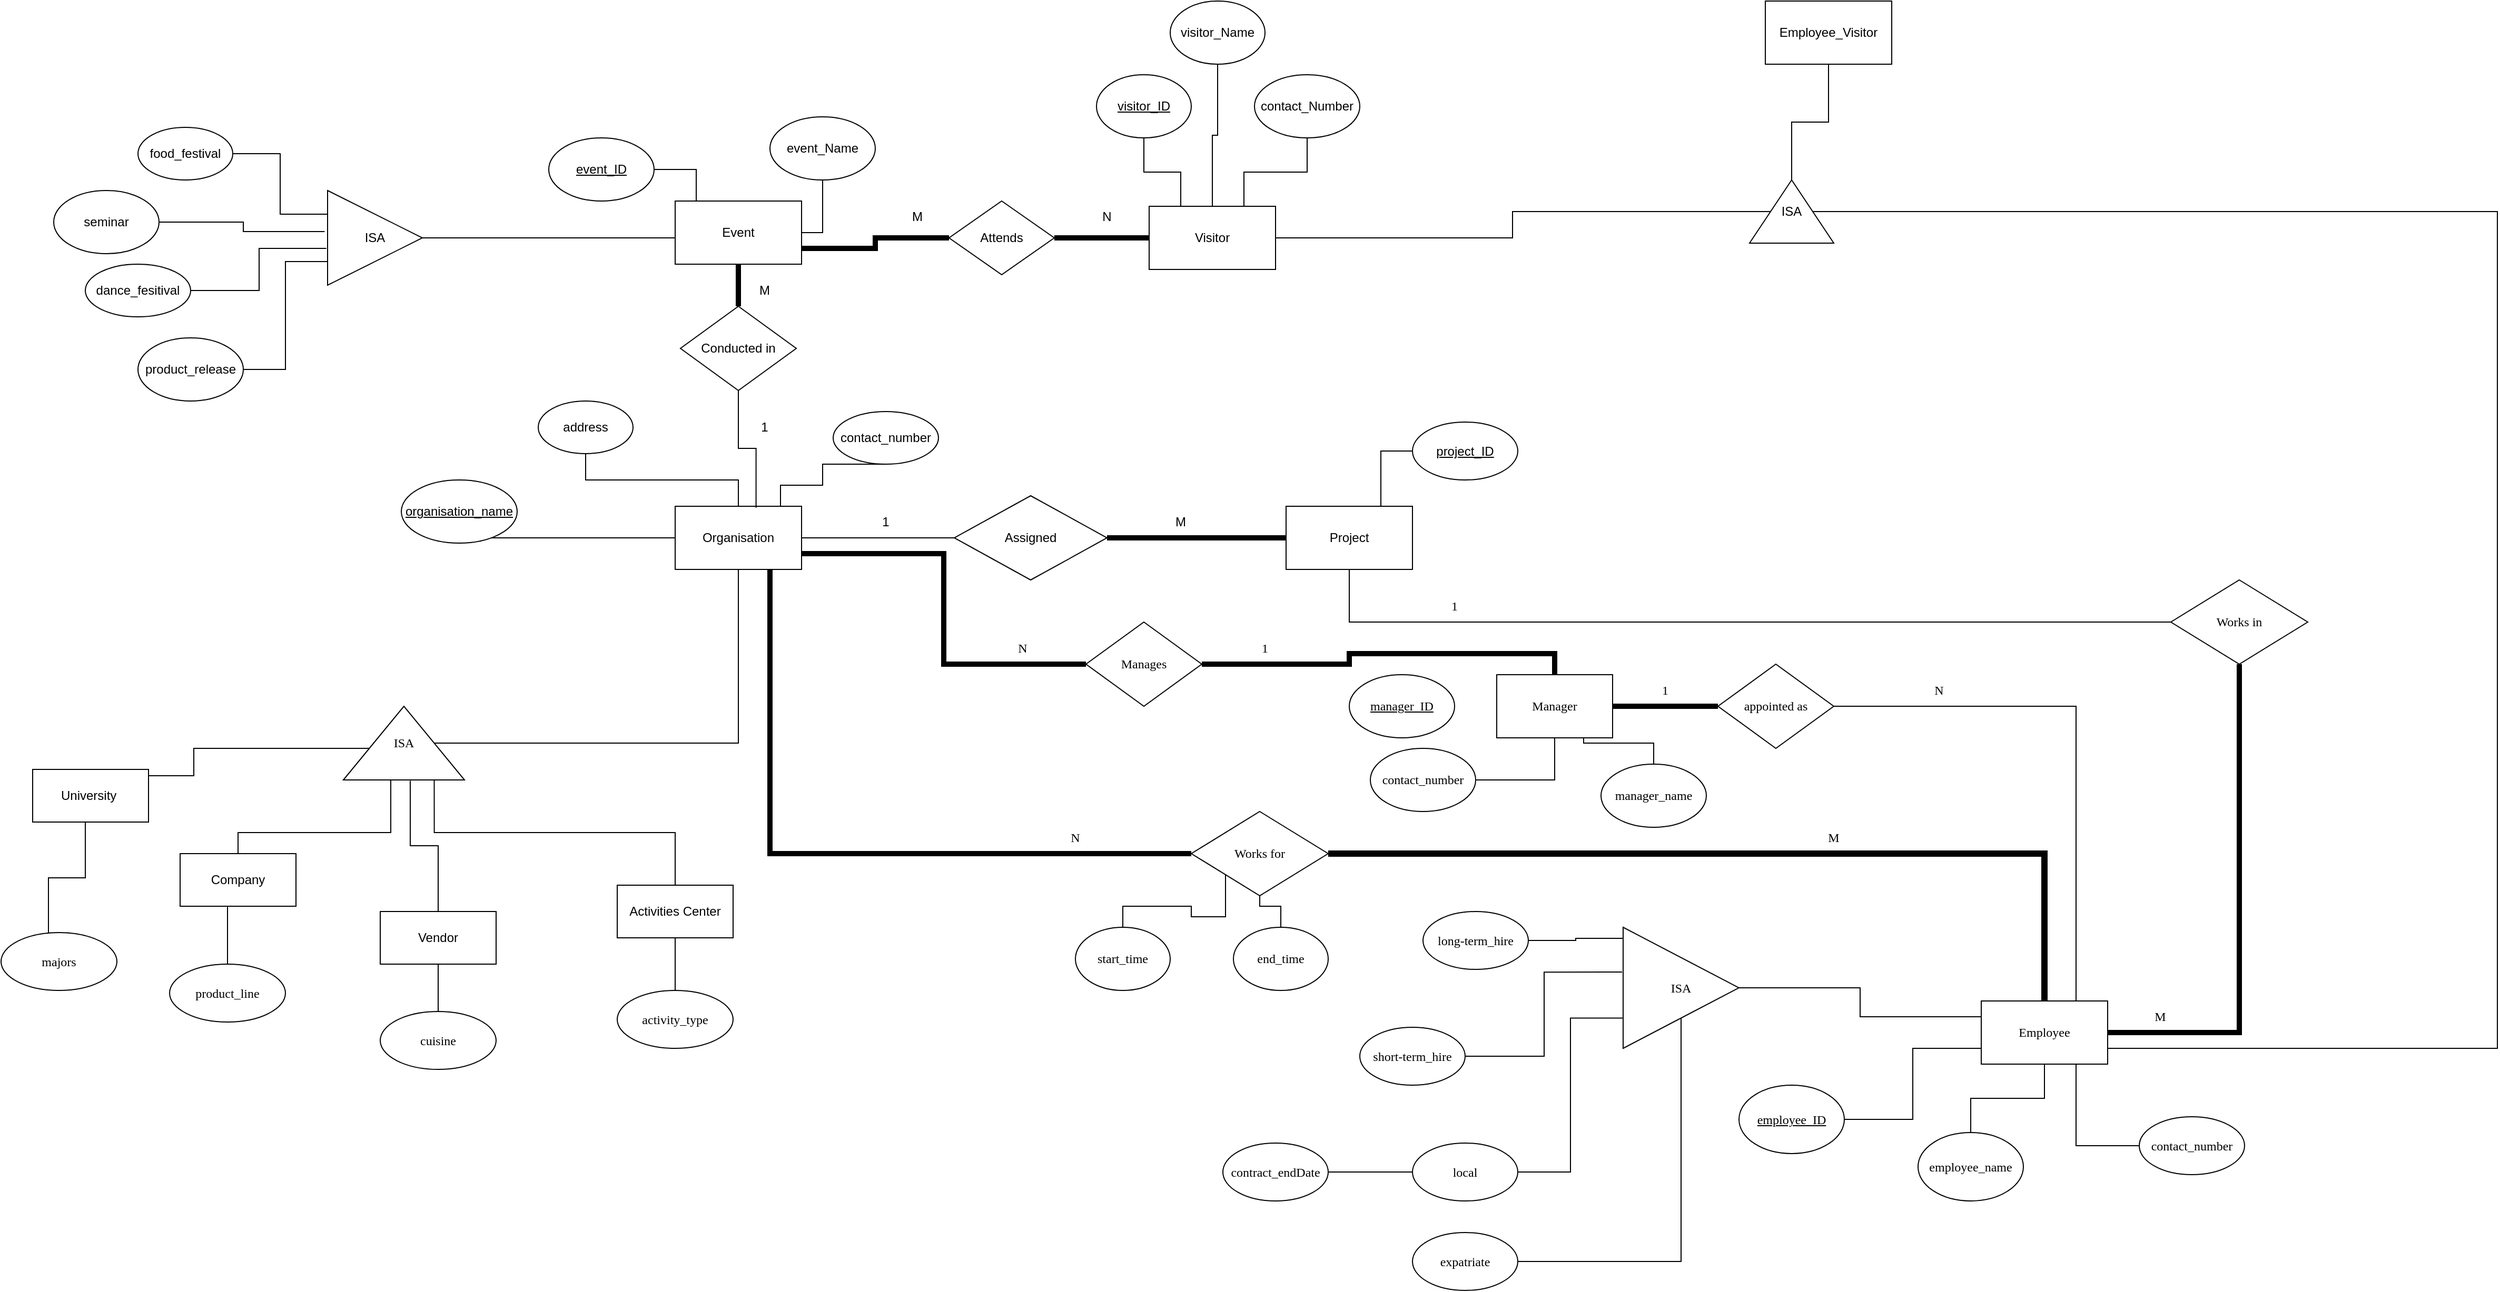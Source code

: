 <mxfile version="16.4.7" type="google"><diagram id="R2lEEEUBdFMjLlhIrx00" name="Page-1"><mxGraphModel dx="2580" dy="2012" grid="1" gridSize="10" guides="1" tooltips="1" connect="1" arrows="1" fold="1" page="1" pageScale="1" pageWidth="850" pageHeight="1100" math="0" shadow="0" extFonts="Permanent Marker^https://fonts.googleapis.com/css?family=Permanent+Marker"><root><mxCell id="0"/><mxCell id="1" parent="0"/><mxCell id="V0RITPGtC7y-TdAAOYGB-7" style="edgeStyle=orthogonalEdgeStyle;rounded=0;orthogonalLoop=1;jettySize=auto;html=1;exitX=0;exitY=0.5;exitDx=0;exitDy=0;endArrow=none;endFill=0;" parent="1" source="V0RITPGtC7y-TdAAOYGB-1" edge="1"><mxGeometry relative="1" as="geometry"><mxPoint x="-70" y="230" as="targetPoint"/></mxGeometry></mxCell><mxCell id="V0RITPGtC7y-TdAAOYGB-8" style="edgeStyle=orthogonalEdgeStyle;rounded=0;orthogonalLoop=1;jettySize=auto;html=1;exitX=0.5;exitY=0;exitDx=0;exitDy=0;entryX=0.5;entryY=1;entryDx=0;entryDy=0;endArrow=none;endFill=0;" parent="1" source="V0RITPGtC7y-TdAAOYGB-1" target="V0RITPGtC7y-TdAAOYGB-4" edge="1"><mxGeometry relative="1" as="geometry"/></mxCell><mxCell id="V0RITPGtC7y-TdAAOYGB-10" style="edgeStyle=orthogonalEdgeStyle;rounded=0;orthogonalLoop=1;jettySize=auto;html=1;exitX=1;exitY=0.5;exitDx=0;exitDy=0;entryX=0;entryY=0.5;entryDx=0;entryDy=0;endArrow=none;endFill=0;" parent="1" source="V0RITPGtC7y-TdAAOYGB-1" target="V0RITPGtC7y-TdAAOYGB-2" edge="1"><mxGeometry relative="1" as="geometry"/></mxCell><mxCell id="V0RITPGtC7y-TdAAOYGB-11" style="edgeStyle=orthogonalEdgeStyle;rounded=0;orthogonalLoop=1;jettySize=auto;html=1;exitX=1;exitY=0;exitDx=0;exitDy=0;entryX=0.5;entryY=1;entryDx=0;entryDy=0;endArrow=none;endFill=0;" parent="1" source="V0RITPGtC7y-TdAAOYGB-1" target="V0RITPGtC7y-TdAAOYGB-6" edge="1"><mxGeometry relative="1" as="geometry"><Array as="points"><mxPoint x="220" y="200"/><mxPoint x="220" y="180"/><mxPoint x="260" y="180"/></Array></mxGeometry></mxCell><mxCell id="V0RITPGtC7y-TdAAOYGB-1" value="Organisation" style="rounded=0;whiteSpace=wrap;html=1;" parent="1" vertex="1"><mxGeometry x="120" y="200" width="120" height="60" as="geometry"/></mxCell><mxCell id="V0RITPGtC7y-TdAAOYGB-2" value="Assigned" style="rhombus;whiteSpace=wrap;html=1;" parent="1" vertex="1"><mxGeometry x="385" y="190" width="145" height="80" as="geometry"/></mxCell><mxCell id="V0RITPGtC7y-TdAAOYGB-12" style="edgeStyle=orthogonalEdgeStyle;rounded=0;orthogonalLoop=1;jettySize=auto;html=1;exitX=0;exitY=0.5;exitDx=0;exitDy=0;endArrow=none;endFill=0;strokeWidth=5;" parent="1" source="V0RITPGtC7y-TdAAOYGB-3" target="V0RITPGtC7y-TdAAOYGB-2" edge="1"><mxGeometry relative="1" as="geometry"/></mxCell><mxCell id="I9btyvsYyyVQvxy1gTkK-2" style="edgeStyle=orthogonalEdgeStyle;rounded=0;orthogonalLoop=1;jettySize=auto;html=1;exitX=0.75;exitY=0;exitDx=0;exitDy=0;entryX=0;entryY=0.5;entryDx=0;entryDy=0;endArrow=none;endFill=0;" parent="1" source="V0RITPGtC7y-TdAAOYGB-3" target="I9btyvsYyyVQvxy1gTkK-1" edge="1"><mxGeometry relative="1" as="geometry"/></mxCell><mxCell id="V0RITPGtC7y-TdAAOYGB-3" value="Project" style="rounded=0;whiteSpace=wrap;html=1;" parent="1" vertex="1"><mxGeometry x="700" y="200" width="120" height="60" as="geometry"/></mxCell><mxCell id="V0RITPGtC7y-TdAAOYGB-4" value="address" style="ellipse;whiteSpace=wrap;html=1;" parent="1" vertex="1"><mxGeometry x="-10" y="100" width="90" height="50" as="geometry"/></mxCell><mxCell id="V0RITPGtC7y-TdAAOYGB-5" value="&lt;u&gt;organisation_name&lt;/u&gt;" style="ellipse;whiteSpace=wrap;html=1;" parent="1" vertex="1"><mxGeometry x="-140" y="175" width="110" height="60" as="geometry"/></mxCell><mxCell id="V0RITPGtC7y-TdAAOYGB-6" value="contact_number" style="ellipse;whiteSpace=wrap;html=1;" parent="1" vertex="1"><mxGeometry x="270" y="110" width="100" height="50" as="geometry"/></mxCell><mxCell id="V0RITPGtC7y-TdAAOYGB-13" value="1" style="text;html=1;strokeColor=none;fillColor=none;align=center;verticalAlign=middle;whiteSpace=wrap;rounded=0;" parent="1" vertex="1"><mxGeometry x="290" y="200" width="60" height="30" as="geometry"/></mxCell><mxCell id="V0RITPGtC7y-TdAAOYGB-14" value="M" style="text;html=1;strokeColor=none;fillColor=none;align=center;verticalAlign=middle;whiteSpace=wrap;rounded=0;" parent="1" vertex="1"><mxGeometry x="570" y="200" width="60" height="30" as="geometry"/></mxCell><mxCell id="V0RITPGtC7y-TdAAOYGB-21" style="edgeStyle=orthogonalEdgeStyle;rounded=0;orthogonalLoop=1;jettySize=auto;html=1;exitX=1;exitY=0;exitDx=0;exitDy=0;entryX=0.06;entryY=0.026;entryDx=0;entryDy=0;entryPerimeter=0;fontFamily=Times New Roman;endArrow=none;endFill=0;strokeWidth=1;" parent="1" source="V0RITPGtC7y-TdAAOYGB-15" target="V0RITPGtC7y-TdAAOYGB-19" edge="1"><mxGeometry relative="1" as="geometry"><Array as="points"><mxPoint x="-380" y="456"/><mxPoint x="-337" y="456"/><mxPoint x="-337" y="430"/><mxPoint x="-150" y="430"/><mxPoint x="-150" y="456"/></Array></mxGeometry></mxCell><mxCell id="V0RITPGtC7y-TdAAOYGB-15" value="University&amp;nbsp;" style="rounded=0;whiteSpace=wrap;html=1;" parent="1" vertex="1"><mxGeometry x="-490" y="450" width="110" height="50" as="geometry"/></mxCell><mxCell id="V0RITPGtC7y-TdAAOYGB-22" style="edgeStyle=orthogonalEdgeStyle;rounded=0;orthogonalLoop=1;jettySize=auto;html=1;exitX=0.5;exitY=0;exitDx=0;exitDy=0;entryX=0;entryY=0.5;entryDx=0;entryDy=0;fontFamily=Times New Roman;endArrow=none;endFill=0;strokeWidth=1;" parent="1" source="V0RITPGtC7y-TdAAOYGB-16" target="V0RITPGtC7y-TdAAOYGB-19" edge="1"><mxGeometry relative="1" as="geometry"><Array as="points"><mxPoint x="-295" y="510"/><mxPoint x="-150" y="510"/><mxPoint x="-150" y="460"/></Array></mxGeometry></mxCell><mxCell id="V0RITPGtC7y-TdAAOYGB-16" value="Company" style="rounded=0;whiteSpace=wrap;html=1;" parent="1" vertex="1"><mxGeometry x="-350" y="530" width="110" height="50" as="geometry"/></mxCell><mxCell id="V0RITPGtC7y-TdAAOYGB-29" style="edgeStyle=orthogonalEdgeStyle;rounded=0;orthogonalLoop=1;jettySize=auto;html=1;exitX=0.5;exitY=0;exitDx=0;exitDy=0;fontFamily=Times New Roman;endArrow=none;endFill=0;strokeWidth=1;entryX=-0.011;entryY=0.552;entryDx=0;entryDy=0;entryPerimeter=0;" parent="1" source="V0RITPGtC7y-TdAAOYGB-17" target="V0RITPGtC7y-TdAAOYGB-19" edge="1"><mxGeometry relative="1" as="geometry"><mxPoint x="-130" y="500" as="targetPoint"/></mxGeometry></mxCell><mxCell id="V0RITPGtC7y-TdAAOYGB-17" value="Vendor" style="rounded=0;whiteSpace=wrap;html=1;" parent="1" vertex="1"><mxGeometry x="-160" y="585" width="110" height="50" as="geometry"/></mxCell><mxCell id="V0RITPGtC7y-TdAAOYGB-24" style="edgeStyle=orthogonalEdgeStyle;rounded=0;orthogonalLoop=1;jettySize=auto;html=1;exitX=0.5;exitY=0;exitDx=0;exitDy=0;fontFamily=Times New Roman;endArrow=none;endFill=0;strokeWidth=1;entryX=0;entryY=0.75;entryDx=0;entryDy=0;" parent="1" source="V0RITPGtC7y-TdAAOYGB-18" target="V0RITPGtC7y-TdAAOYGB-19" edge="1"><mxGeometry relative="1" as="geometry"><mxPoint x="-80" y="490" as="targetPoint"/></mxGeometry></mxCell><mxCell id="V0RITPGtC7y-TdAAOYGB-18" value="Activities Center" style="rounded=0;whiteSpace=wrap;html=1;" parent="1" vertex="1"><mxGeometry x="65" y="560" width="110" height="50" as="geometry"/></mxCell><mxCell id="V0RITPGtC7y-TdAAOYGB-40" style="edgeStyle=orthogonalEdgeStyle;rounded=0;orthogonalLoop=1;jettySize=auto;html=1;entryX=0.5;entryY=1;entryDx=0;entryDy=0;fontFamily=Times New Roman;endArrow=none;endFill=0;strokeWidth=1;" parent="1" source="V0RITPGtC7y-TdAAOYGB-19" target="V0RITPGtC7y-TdAAOYGB-1" edge="1"><mxGeometry relative="1" as="geometry"/></mxCell><mxCell id="V0RITPGtC7y-TdAAOYGB-19" value="ISA" style="triangle;whiteSpace=wrap;html=1;fontFamily=Times New Roman;direction=north;" parent="1" vertex="1"><mxGeometry x="-195" y="390" width="115" height="70" as="geometry"/></mxCell><mxCell id="V0RITPGtC7y-TdAAOYGB-27" style="edgeStyle=orthogonalEdgeStyle;rounded=0;orthogonalLoop=1;jettySize=auto;html=1;exitX=0.5;exitY=1;exitDx=0;exitDy=0;fontFamily=Times New Roman;endArrow=none;endFill=0;strokeWidth=1;" parent="1" source="V0RITPGtC7y-TdAAOYGB-15" target="V0RITPGtC7y-TdAAOYGB-15" edge="1"><mxGeometry relative="1" as="geometry"/></mxCell><mxCell id="V0RITPGtC7y-TdAAOYGB-31" style="edgeStyle=orthogonalEdgeStyle;rounded=0;orthogonalLoop=1;jettySize=auto;html=1;fontFamily=Times New Roman;endArrow=none;endFill=0;strokeWidth=1;" parent="1" source="V0RITPGtC7y-TdAAOYGB-30" edge="1"><mxGeometry relative="1" as="geometry"><mxPoint x="-474" y="500" as="targetPoint"/><Array as="points"><mxPoint x="-475" y="553"/><mxPoint x="-440" y="553"/><mxPoint x="-440" y="500"/></Array></mxGeometry></mxCell><mxCell id="V0RITPGtC7y-TdAAOYGB-30" value="majors" style="ellipse;whiteSpace=wrap;html=1;fontFamily=Times New Roman;" parent="1" vertex="1"><mxGeometry x="-520" y="605" width="110" height="55" as="geometry"/></mxCell><mxCell id="V0RITPGtC7y-TdAAOYGB-39" style="edgeStyle=orthogonalEdgeStyle;rounded=0;orthogonalLoop=1;jettySize=auto;html=1;entryX=0.5;entryY=1;entryDx=0;entryDy=0;fontFamily=Times New Roman;endArrow=none;endFill=0;strokeWidth=1;" parent="1" source="V0RITPGtC7y-TdAAOYGB-32" target="V0RITPGtC7y-TdAAOYGB-17" edge="1"><mxGeometry relative="1" as="geometry"/></mxCell><mxCell id="V0RITPGtC7y-TdAAOYGB-32" value="cuisine" style="ellipse;whiteSpace=wrap;html=1;fontFamily=Times New Roman;" parent="1" vertex="1"><mxGeometry x="-160" y="680" width="110" height="55" as="geometry"/></mxCell><mxCell id="V0RITPGtC7y-TdAAOYGB-38" style="edgeStyle=orthogonalEdgeStyle;rounded=0;orthogonalLoop=1;jettySize=auto;html=1;fontFamily=Times New Roman;endArrow=none;endFill=0;strokeWidth=1;" parent="1" source="V0RITPGtC7y-TdAAOYGB-33" edge="1"><mxGeometry relative="1" as="geometry"><mxPoint x="-305" y="580" as="targetPoint"/></mxGeometry></mxCell><mxCell id="V0RITPGtC7y-TdAAOYGB-33" value="product_line" style="ellipse;whiteSpace=wrap;html=1;fontFamily=Times New Roman;" parent="1" vertex="1"><mxGeometry x="-360" y="635" width="110" height="55" as="geometry"/></mxCell><mxCell id="V0RITPGtC7y-TdAAOYGB-35" style="edgeStyle=orthogonalEdgeStyle;rounded=0;orthogonalLoop=1;jettySize=auto;html=1;entryX=0.5;entryY=1;entryDx=0;entryDy=0;fontFamily=Times New Roman;endArrow=none;endFill=0;strokeWidth=1;" parent="1" source="V0RITPGtC7y-TdAAOYGB-34" target="V0RITPGtC7y-TdAAOYGB-18" edge="1"><mxGeometry relative="1" as="geometry"/></mxCell><mxCell id="V0RITPGtC7y-TdAAOYGB-34" value="activity_type" style="ellipse;whiteSpace=wrap;html=1;fontFamily=Times New Roman;" parent="1" vertex="1"><mxGeometry x="65" y="660" width="110" height="55" as="geometry"/></mxCell><mxCell id="V0RITPGtC7y-TdAAOYGB-43" style="edgeStyle=orthogonalEdgeStyle;rounded=0;orthogonalLoop=1;jettySize=auto;html=1;exitX=0.5;exitY=0;exitDx=0;exitDy=0;entryX=1;entryY=0.5;entryDx=0;entryDy=0;fontFamily=Times New Roman;endArrow=none;endFill=0;strokeWidth=6;" parent="1" source="V0RITPGtC7y-TdAAOYGB-41" target="V0RITPGtC7y-TdAAOYGB-42" edge="1"><mxGeometry relative="1" as="geometry"/></mxCell><mxCell id="V0RITPGtC7y-TdAAOYGB-47" style="edgeStyle=orthogonalEdgeStyle;rounded=0;orthogonalLoop=1;jettySize=auto;html=1;exitX=1;exitY=0.5;exitDx=0;exitDy=0;fontFamily=Times New Roman;endArrow=none;endFill=0;strokeWidth=5;" parent="1" source="V0RITPGtC7y-TdAAOYGB-41" target="V0RITPGtC7y-TdAAOYGB-46" edge="1"><mxGeometry relative="1" as="geometry"/></mxCell><mxCell id="V0RITPGtC7y-TdAAOYGB-84" style="edgeStyle=orthogonalEdgeStyle;rounded=0;orthogonalLoop=1;jettySize=auto;html=1;exitX=0.75;exitY=0;exitDx=0;exitDy=0;entryX=1;entryY=0.5;entryDx=0;entryDy=0;fontFamily=Times New Roman;endArrow=none;endFill=0;strokeWidth=1;" parent="1" source="V0RITPGtC7y-TdAAOYGB-41" target="V0RITPGtC7y-TdAAOYGB-83" edge="1"><mxGeometry relative="1" as="geometry"/></mxCell><mxCell id="5ExVPBps1JhKYEYKqsiP-30" style="edgeStyle=orthogonalEdgeStyle;rounded=0;orthogonalLoop=1;jettySize=auto;html=1;exitX=1;exitY=0.75;exitDx=0;exitDy=0;endArrow=none;endFill=0;strokeWidth=1;" edge="1" parent="1" source="V0RITPGtC7y-TdAAOYGB-41" target="5ExVPBps1JhKYEYKqsiP-31"><mxGeometry relative="1" as="geometry"><mxPoint x="1730" y="-60" as="targetPoint"/><Array as="points"><mxPoint x="1850" y="715"/><mxPoint x="1850" y="-80"/></Array></mxGeometry></mxCell><mxCell id="V0RITPGtC7y-TdAAOYGB-41" value="Employee" style="rounded=0;whiteSpace=wrap;html=1;fontFamily=Times New Roman;" parent="1" vertex="1"><mxGeometry x="1360" y="670" width="120" height="60" as="geometry"/></mxCell><mxCell id="V0RITPGtC7y-TdAAOYGB-44" style="edgeStyle=orthogonalEdgeStyle;rounded=0;orthogonalLoop=1;jettySize=auto;html=1;exitX=0;exitY=0.5;exitDx=0;exitDy=0;entryX=0.75;entryY=1;entryDx=0;entryDy=0;fontFamily=Times New Roman;endArrow=none;endFill=0;strokeWidth=5;" parent="1" source="V0RITPGtC7y-TdAAOYGB-42" target="V0RITPGtC7y-TdAAOYGB-1" edge="1"><mxGeometry relative="1" as="geometry"/></mxCell><mxCell id="V0RITPGtC7y-TdAAOYGB-42" value="Works for" style="rhombus;whiteSpace=wrap;html=1;fontFamily=Times New Roman;" parent="1" vertex="1"><mxGeometry x="610" y="490" width="130" height="80" as="geometry"/></mxCell><mxCell id="V0RITPGtC7y-TdAAOYGB-48" style="edgeStyle=orthogonalEdgeStyle;rounded=0;orthogonalLoop=1;jettySize=auto;html=1;entryX=0.75;entryY=1;entryDx=0;entryDy=0;fontFamily=Times New Roman;endArrow=none;endFill=0;strokeWidth=1;" parent="1" source="V0RITPGtC7y-TdAAOYGB-46" target="V0RITPGtC7y-TdAAOYGB-3" edge="1"><mxGeometry relative="1" as="geometry"><Array as="points"><mxPoint x="760" y="310"/><mxPoint x="760" y="260"/></Array></mxGeometry></mxCell><mxCell id="V0RITPGtC7y-TdAAOYGB-46" value="Works in" style="rhombus;whiteSpace=wrap;html=1;fontFamily=Times New Roman;" parent="1" vertex="1"><mxGeometry x="1540" y="270" width="130" height="80" as="geometry"/></mxCell><mxCell id="V0RITPGtC7y-TdAAOYGB-49" value="M" style="text;html=1;strokeColor=none;fillColor=none;align=center;verticalAlign=middle;whiteSpace=wrap;rounded=0;fontFamily=Times New Roman;" parent="1" vertex="1"><mxGeometry x="1190" y="500" width="60" height="30" as="geometry"/></mxCell><mxCell id="V0RITPGtC7y-TdAAOYGB-51" value="N" style="text;html=1;strokeColor=none;fillColor=none;align=center;verticalAlign=middle;whiteSpace=wrap;rounded=0;fontFamily=Times New Roman;" parent="1" vertex="1"><mxGeometry x="470" y="500" width="60" height="30" as="geometry"/></mxCell><mxCell id="V0RITPGtC7y-TdAAOYGB-53" value="M" style="text;html=1;strokeColor=none;fillColor=none;align=center;verticalAlign=middle;whiteSpace=wrap;rounded=0;fontFamily=Times New Roman;" parent="1" vertex="1"><mxGeometry x="1500" y="670" width="60" height="30" as="geometry"/></mxCell><mxCell id="V0RITPGtC7y-TdAAOYGB-54" value="1" style="text;html=1;strokeColor=none;fillColor=none;align=center;verticalAlign=middle;whiteSpace=wrap;rounded=0;fontFamily=Times New Roman;" parent="1" vertex="1"><mxGeometry x="830" y="280" width="60" height="30" as="geometry"/></mxCell><mxCell id="V0RITPGtC7y-TdAAOYGB-62" style="edgeStyle=orthogonalEdgeStyle;rounded=0;orthogonalLoop=1;jettySize=auto;html=1;entryX=0.75;entryY=1;entryDx=0;entryDy=0;fontFamily=Times New Roman;endArrow=none;endFill=0;strokeWidth=1;" parent="1" source="V0RITPGtC7y-TdAAOYGB-55" target="V0RITPGtC7y-TdAAOYGB-41" edge="1"><mxGeometry relative="1" as="geometry"/></mxCell><mxCell id="V0RITPGtC7y-TdAAOYGB-55" value="contact_number" style="ellipse;whiteSpace=wrap;html=1;fontFamily=Times New Roman;" parent="1" vertex="1"><mxGeometry x="1510" y="780" width="100" height="55" as="geometry"/></mxCell><mxCell id="V0RITPGtC7y-TdAAOYGB-59" style="edgeStyle=orthogonalEdgeStyle;rounded=0;orthogonalLoop=1;jettySize=auto;html=1;entryX=0.5;entryY=1;entryDx=0;entryDy=0;fontFamily=Times New Roman;endArrow=none;endFill=0;strokeWidth=1;" parent="1" source="V0RITPGtC7y-TdAAOYGB-56" target="V0RITPGtC7y-TdAAOYGB-41" edge="1"><mxGeometry relative="1" as="geometry"/></mxCell><mxCell id="V0RITPGtC7y-TdAAOYGB-56" value="employee_name" style="ellipse;whiteSpace=wrap;html=1;fontFamily=Times New Roman;" parent="1" vertex="1"><mxGeometry x="1300" y="795" width="100" height="65" as="geometry"/></mxCell><mxCell id="V0RITPGtC7y-TdAAOYGB-58" style="edgeStyle=orthogonalEdgeStyle;rounded=0;orthogonalLoop=1;jettySize=auto;html=1;fontFamily=Times New Roman;endArrow=none;endFill=0;strokeWidth=1;entryX=0;entryY=0.75;entryDx=0;entryDy=0;" parent="1" source="V0RITPGtC7y-TdAAOYGB-57" target="V0RITPGtC7y-TdAAOYGB-41" edge="1"><mxGeometry relative="1" as="geometry"><mxPoint x="1340" y="710" as="targetPoint"/></mxGeometry></mxCell><mxCell id="V0RITPGtC7y-TdAAOYGB-57" value="&lt;u&gt;employee_ID&lt;/u&gt;" style="ellipse;whiteSpace=wrap;html=1;fontFamily=Times New Roman;" parent="1" vertex="1"><mxGeometry x="1130" y="750" width="100" height="65" as="geometry"/></mxCell><mxCell id="V0RITPGtC7y-TdAAOYGB-67" style="edgeStyle=orthogonalEdgeStyle;rounded=0;orthogonalLoop=1;jettySize=auto;html=1;entryX=0.5;entryY=1;entryDx=0;entryDy=0;fontFamily=Times New Roman;endArrow=none;endFill=0;strokeWidth=1;" parent="1" source="V0RITPGtC7y-TdAAOYGB-63" target="V0RITPGtC7y-TdAAOYGB-42" edge="1"><mxGeometry relative="1" as="geometry"/></mxCell><mxCell id="V0RITPGtC7y-TdAAOYGB-63" value="end_time" style="ellipse;whiteSpace=wrap;html=1;fontFamily=Times New Roman;" parent="1" vertex="1"><mxGeometry x="650" y="600" width="90" height="60" as="geometry"/></mxCell><mxCell id="V0RITPGtC7y-TdAAOYGB-66" style="edgeStyle=orthogonalEdgeStyle;rounded=0;orthogonalLoop=1;jettySize=auto;html=1;exitX=0.5;exitY=0;exitDx=0;exitDy=0;entryX=0;entryY=1;entryDx=0;entryDy=0;fontFamily=Times New Roman;endArrow=none;endFill=0;strokeWidth=1;" parent="1" source="V0RITPGtC7y-TdAAOYGB-64" target="V0RITPGtC7y-TdAAOYGB-42" edge="1"><mxGeometry relative="1" as="geometry"/></mxCell><mxCell id="V0RITPGtC7y-TdAAOYGB-64" value="start_time" style="ellipse;whiteSpace=wrap;html=1;fontFamily=Times New Roman;" parent="1" vertex="1"><mxGeometry x="500" y="600" width="90" height="60" as="geometry"/></mxCell><mxCell id="V0RITPGtC7y-TdAAOYGB-72" style="edgeStyle=orthogonalEdgeStyle;rounded=0;orthogonalLoop=1;jettySize=auto;html=1;entryX=0;entryY=0.25;entryDx=0;entryDy=0;fontFamily=Times New Roman;endArrow=none;endFill=0;strokeWidth=1;" parent="1" source="V0RITPGtC7y-TdAAOYGB-71" target="V0RITPGtC7y-TdAAOYGB-41" edge="1"><mxGeometry relative="1" as="geometry"/></mxCell><mxCell id="V0RITPGtC7y-TdAAOYGB-71" value="ISA" style="triangle;whiteSpace=wrap;html=1;fontFamily=Times New Roman;" parent="1" vertex="1"><mxGeometry x="1020" y="600" width="110" height="115" as="geometry"/></mxCell><mxCell id="V0RITPGtC7y-TdAAOYGB-78" style="edgeStyle=orthogonalEdgeStyle;rounded=0;orthogonalLoop=1;jettySize=auto;html=1;exitX=1;exitY=0.5;exitDx=0;exitDy=0;fontFamily=Times New Roman;endArrow=none;endFill=0;strokeWidth=1;entryX=-0.009;entryY=0.37;entryDx=0;entryDy=0;entryPerimeter=0;" parent="1" source="V0RITPGtC7y-TdAAOYGB-73" target="V0RITPGtC7y-TdAAOYGB-71" edge="1"><mxGeometry relative="1" as="geometry"><mxPoint x="1010" y="639" as="targetPoint"/></mxGeometry></mxCell><mxCell id="V0RITPGtC7y-TdAAOYGB-73" value="short-term_hire" style="ellipse;whiteSpace=wrap;html=1;fontFamily=Times New Roman;" parent="1" vertex="1"><mxGeometry x="770" y="695" width="100" height="55" as="geometry"/></mxCell><mxCell id="V0RITPGtC7y-TdAAOYGB-77" style="edgeStyle=orthogonalEdgeStyle;rounded=0;orthogonalLoop=1;jettySize=auto;html=1;exitX=1;exitY=0.5;exitDx=0;exitDy=0;fontFamily=Times New Roman;endArrow=none;endFill=0;strokeWidth=1;entryX=0;entryY=0.091;entryDx=0;entryDy=0;entryPerimeter=0;" parent="1" source="V0RITPGtC7y-TdAAOYGB-74" target="V0RITPGtC7y-TdAAOYGB-71" edge="1"><mxGeometry relative="1" as="geometry"><mxPoint x="1010" y="640" as="targetPoint"/></mxGeometry></mxCell><mxCell id="V0RITPGtC7y-TdAAOYGB-74" value="long-term_hire" style="ellipse;whiteSpace=wrap;html=1;fontFamily=Times New Roman;" parent="1" vertex="1"><mxGeometry x="830" y="585" width="100" height="55" as="geometry"/></mxCell><mxCell id="V0RITPGtC7y-TdAAOYGB-80" style="edgeStyle=orthogonalEdgeStyle;rounded=0;orthogonalLoop=1;jettySize=auto;html=1;fontFamily=Times New Roman;endArrow=none;endFill=0;strokeWidth=1;" parent="1" source="V0RITPGtC7y-TdAAOYGB-75" target="V0RITPGtC7y-TdAAOYGB-71" edge="1"><mxGeometry relative="1" as="geometry"><mxPoint x="1034" y="710" as="targetPoint"/></mxGeometry></mxCell><mxCell id="V0RITPGtC7y-TdAAOYGB-75" value="expatriate" style="ellipse;whiteSpace=wrap;html=1;fontFamily=Times New Roman;" parent="1" vertex="1"><mxGeometry x="820" y="890" width="100" height="55" as="geometry"/></mxCell><mxCell id="V0RITPGtC7y-TdAAOYGB-79" style="edgeStyle=orthogonalEdgeStyle;rounded=0;orthogonalLoop=1;jettySize=auto;html=1;entryX=0;entryY=0.75;entryDx=0;entryDy=0;fontFamily=Times New Roman;endArrow=none;endFill=0;strokeWidth=1;" parent="1" source="V0RITPGtC7y-TdAAOYGB-76" target="V0RITPGtC7y-TdAAOYGB-71" edge="1"><mxGeometry relative="1" as="geometry"/></mxCell><mxCell id="V0RITPGtC7y-TdAAOYGB-76" value="local" style="ellipse;whiteSpace=wrap;html=1;fontFamily=Times New Roman;" parent="1" vertex="1"><mxGeometry x="820" y="805" width="100" height="55" as="geometry"/></mxCell><mxCell id="V0RITPGtC7y-TdAAOYGB-82" style="edgeStyle=orthogonalEdgeStyle;rounded=0;orthogonalLoop=1;jettySize=auto;html=1;fontFamily=Times New Roman;endArrow=none;endFill=0;strokeWidth=1;" parent="1" source="V0RITPGtC7y-TdAAOYGB-81" target="V0RITPGtC7y-TdAAOYGB-76" edge="1"><mxGeometry relative="1" as="geometry"/></mxCell><mxCell id="V0RITPGtC7y-TdAAOYGB-81" value="contract_endDate" style="ellipse;whiteSpace=wrap;html=1;fontFamily=Times New Roman;" parent="1" vertex="1"><mxGeometry x="640" y="805" width="100" height="55" as="geometry"/></mxCell><mxCell id="V0RITPGtC7y-TdAAOYGB-83" value="appointed as" style="rhombus;whiteSpace=wrap;html=1;fontFamily=Times New Roman;" parent="1" vertex="1"><mxGeometry x="1110" y="350" width="110" height="80" as="geometry"/></mxCell><mxCell id="V0RITPGtC7y-TdAAOYGB-85" value="N" style="text;html=1;strokeColor=none;fillColor=none;align=center;verticalAlign=middle;whiteSpace=wrap;rounded=0;fontFamily=Times New Roman;" parent="1" vertex="1"><mxGeometry x="1290" y="360" width="60" height="30" as="geometry"/></mxCell><mxCell id="V0RITPGtC7y-TdAAOYGB-87" style="edgeStyle=orthogonalEdgeStyle;rounded=0;orthogonalLoop=1;jettySize=auto;html=1;entryX=0;entryY=0.5;entryDx=0;entryDy=0;fontFamily=Times New Roman;endArrow=none;endFill=0;strokeWidth=5;" parent="1" source="V0RITPGtC7y-TdAAOYGB-86" target="V0RITPGtC7y-TdAAOYGB-83" edge="1"><mxGeometry relative="1" as="geometry"/></mxCell><mxCell id="V0RITPGtC7y-TdAAOYGB-97" style="edgeStyle=orthogonalEdgeStyle;rounded=0;orthogonalLoop=1;jettySize=auto;html=1;exitX=0.5;exitY=0;exitDx=0;exitDy=0;fontFamily=Times New Roman;endArrow=none;endFill=0;strokeWidth=5;" parent="1" source="V0RITPGtC7y-TdAAOYGB-86" target="V0RITPGtC7y-TdAAOYGB-96" edge="1"><mxGeometry relative="1" as="geometry"/></mxCell><mxCell id="V0RITPGtC7y-TdAAOYGB-86" value="Manager" style="rounded=0;whiteSpace=wrap;html=1;fontFamily=Times New Roman;" parent="1" vertex="1"><mxGeometry x="900" y="360" width="110" height="60" as="geometry"/></mxCell><mxCell id="V0RITPGtC7y-TdAAOYGB-88" value="1" style="text;html=1;strokeColor=none;fillColor=none;align=center;verticalAlign=middle;whiteSpace=wrap;rounded=0;fontFamily=Times New Roman;" parent="1" vertex="1"><mxGeometry x="1030" y="360" width="60" height="30" as="geometry"/></mxCell><mxCell id="V0RITPGtC7y-TdAAOYGB-95" style="edgeStyle=orthogonalEdgeStyle;rounded=0;orthogonalLoop=1;jettySize=auto;html=1;exitX=0.5;exitY=0;exitDx=0;exitDy=0;entryX=0.75;entryY=1;entryDx=0;entryDy=0;fontFamily=Times New Roman;endArrow=none;endFill=0;strokeWidth=1;" parent="1" source="V0RITPGtC7y-TdAAOYGB-89" target="V0RITPGtC7y-TdAAOYGB-86" edge="1"><mxGeometry relative="1" as="geometry"/></mxCell><mxCell id="V0RITPGtC7y-TdAAOYGB-89" value="manager_name" style="ellipse;whiteSpace=wrap;html=1;fontFamily=Times New Roman;" parent="1" vertex="1"><mxGeometry x="999" y="445" width="100" height="60" as="geometry"/></mxCell><mxCell id="V0RITPGtC7y-TdAAOYGB-91" value="&lt;u&gt;manager_ID&lt;/u&gt;" style="ellipse;whiteSpace=wrap;html=1;fontFamily=Times New Roman;" parent="1" vertex="1"><mxGeometry x="760" y="360" width="100" height="60" as="geometry"/></mxCell><mxCell id="V0RITPGtC7y-TdAAOYGB-93" style="edgeStyle=orthogonalEdgeStyle;rounded=0;orthogonalLoop=1;jettySize=auto;html=1;entryX=0.5;entryY=1;entryDx=0;entryDy=0;fontFamily=Times New Roman;endArrow=none;endFill=0;strokeWidth=1;" parent="1" source="V0RITPGtC7y-TdAAOYGB-92" target="V0RITPGtC7y-TdAAOYGB-86" edge="1"><mxGeometry relative="1" as="geometry"/></mxCell><mxCell id="V0RITPGtC7y-TdAAOYGB-92" value="contact_number" style="ellipse;whiteSpace=wrap;html=1;fontFamily=Times New Roman;" parent="1" vertex="1"><mxGeometry x="780" y="430" width="100" height="60" as="geometry"/></mxCell><mxCell id="V0RITPGtC7y-TdAAOYGB-99" style="edgeStyle=orthogonalEdgeStyle;rounded=0;orthogonalLoop=1;jettySize=auto;html=1;exitX=0;exitY=0.5;exitDx=0;exitDy=0;entryX=1;entryY=0.75;entryDx=0;entryDy=0;fontFamily=Times New Roman;endArrow=none;endFill=0;strokeWidth=5;" parent="1" source="V0RITPGtC7y-TdAAOYGB-96" target="V0RITPGtC7y-TdAAOYGB-1" edge="1"><mxGeometry relative="1" as="geometry"/></mxCell><mxCell id="V0RITPGtC7y-TdAAOYGB-96" value="Manages" style="rhombus;whiteSpace=wrap;html=1;fontFamily=Times New Roman;" parent="1" vertex="1"><mxGeometry x="510" y="310" width="110" height="80" as="geometry"/></mxCell><mxCell id="V0RITPGtC7y-TdAAOYGB-98" value="1" style="text;html=1;strokeColor=none;fillColor=none;align=center;verticalAlign=middle;whiteSpace=wrap;rounded=0;fontFamily=Times New Roman;" parent="1" vertex="1"><mxGeometry x="650" y="320" width="60" height="30" as="geometry"/></mxCell><mxCell id="V0RITPGtC7y-TdAAOYGB-100" value="N" style="text;html=1;strokeColor=none;fillColor=none;align=center;verticalAlign=middle;whiteSpace=wrap;rounded=0;fontFamily=Times New Roman;" parent="1" vertex="1"><mxGeometry x="420" y="320" width="60" height="30" as="geometry"/></mxCell><mxCell id="I9btyvsYyyVQvxy1gTkK-1" value="&lt;u&gt;project_ID&lt;br&gt;&lt;/u&gt;" style="ellipse;whiteSpace=wrap;html=1;" parent="1" vertex="1"><mxGeometry x="820" y="120" width="100" height="55" as="geometry"/></mxCell><mxCell id="NVz7-EV9Hyq_SxAp0I0J-6" style="edgeStyle=orthogonalEdgeStyle;rounded=0;orthogonalLoop=1;jettySize=auto;html=1;exitX=0.5;exitY=1;exitDx=0;exitDy=0;entryX=0.5;entryY=0;entryDx=0;entryDy=0;endArrow=none;endFill=0;strokeWidth=5;" parent="1" source="NVz7-EV9Hyq_SxAp0I0J-1" target="NVz7-EV9Hyq_SxAp0I0J-2" edge="1"><mxGeometry relative="1" as="geometry"/></mxCell><mxCell id="NVz7-EV9Hyq_SxAp0I0J-10" style="edgeStyle=orthogonalEdgeStyle;rounded=0;orthogonalLoop=1;jettySize=auto;html=1;exitX=0;exitY=0;exitDx=0;exitDy=0;endArrow=none;endFill=0;strokeWidth=1;" parent="1" source="NVz7-EV9Hyq_SxAp0I0J-1" target="NVz7-EV9Hyq_SxAp0I0J-9" edge="1"><mxGeometry relative="1" as="geometry"><Array as="points"><mxPoint x="140" y="-90"/><mxPoint x="140" y="-120"/></Array></mxGeometry></mxCell><mxCell id="NVz7-EV9Hyq_SxAp0I0J-1" value="Event" style="rounded=0;whiteSpace=wrap;html=1;" parent="1" vertex="1"><mxGeometry x="120" y="-90" width="120" height="60" as="geometry"/></mxCell><mxCell id="NVz7-EV9Hyq_SxAp0I0J-4" style="edgeStyle=orthogonalEdgeStyle;rounded=0;orthogonalLoop=1;jettySize=auto;html=1;exitX=0.5;exitY=1;exitDx=0;exitDy=0;entryX=0.64;entryY=0.023;entryDx=0;entryDy=0;entryPerimeter=0;endArrow=none;endFill=0;" parent="1" source="NVz7-EV9Hyq_SxAp0I0J-2" target="V0RITPGtC7y-TdAAOYGB-1" edge="1"><mxGeometry relative="1" as="geometry"/></mxCell><mxCell id="NVz7-EV9Hyq_SxAp0I0J-2" value="Conducted in" style="rhombus;whiteSpace=wrap;html=1;" parent="1" vertex="1"><mxGeometry x="125" y="10" width="110" height="80" as="geometry"/></mxCell><mxCell id="NVz7-EV9Hyq_SxAp0I0J-7" value="M" style="text;html=1;strokeColor=none;fillColor=none;align=center;verticalAlign=middle;whiteSpace=wrap;rounded=0;" parent="1" vertex="1"><mxGeometry x="175" y="-20" width="60" height="30" as="geometry"/></mxCell><mxCell id="NVz7-EV9Hyq_SxAp0I0J-8" value="1" style="text;html=1;strokeColor=none;fillColor=none;align=center;verticalAlign=middle;whiteSpace=wrap;rounded=0;" parent="1" vertex="1"><mxGeometry x="175" y="110" width="60" height="30" as="geometry"/></mxCell><mxCell id="NVz7-EV9Hyq_SxAp0I0J-9" value="&lt;u&gt;event_ID&lt;/u&gt;" style="ellipse;whiteSpace=wrap;html=1;" parent="1" vertex="1"><mxGeometry y="-150" width="100" height="60" as="geometry"/></mxCell><mxCell id="NVz7-EV9Hyq_SxAp0I0J-13" style="edgeStyle=orthogonalEdgeStyle;rounded=0;orthogonalLoop=1;jettySize=auto;html=1;entryX=1;entryY=0.5;entryDx=0;entryDy=0;endArrow=none;endFill=0;strokeWidth=1;" parent="1" source="NVz7-EV9Hyq_SxAp0I0J-11" target="NVz7-EV9Hyq_SxAp0I0J-1" edge="1"><mxGeometry relative="1" as="geometry"/></mxCell><mxCell id="NVz7-EV9Hyq_SxAp0I0J-11" value="event_Name" style="ellipse;whiteSpace=wrap;html=1;" parent="1" vertex="1"><mxGeometry x="210" y="-170" width="100" height="60" as="geometry"/></mxCell><mxCell id="5ExVPBps1JhKYEYKqsiP-2" style="edgeStyle=orthogonalEdgeStyle;rounded=0;orthogonalLoop=1;jettySize=auto;html=1;entryX=0;entryY=0.5;entryDx=0;entryDy=0;endArrow=none;endFill=0;strokeWidth=1;" edge="1" parent="1" source="5ExVPBps1JhKYEYKqsiP-1" target="NVz7-EV9Hyq_SxAp0I0J-1"><mxGeometry relative="1" as="geometry"><Array as="points"><mxPoint x="120" y="-55"/></Array></mxGeometry></mxCell><mxCell id="5ExVPBps1JhKYEYKqsiP-1" value="ISA" style="triangle;whiteSpace=wrap;html=1;" vertex="1" parent="1"><mxGeometry x="-210" y="-100" width="90" height="90" as="geometry"/></mxCell><mxCell id="5ExVPBps1JhKYEYKqsiP-10" style="edgeStyle=orthogonalEdgeStyle;rounded=0;orthogonalLoop=1;jettySize=auto;html=1;exitX=1;exitY=0.5;exitDx=0;exitDy=0;entryX=-0.031;entryY=0.433;entryDx=0;entryDy=0;entryPerimeter=0;endArrow=none;endFill=0;strokeWidth=1;" edge="1" parent="1" source="5ExVPBps1JhKYEYKqsiP-3" target="5ExVPBps1JhKYEYKqsiP-1"><mxGeometry relative="1" as="geometry"/></mxCell><mxCell id="5ExVPBps1JhKYEYKqsiP-3" value="seminar" style="ellipse;whiteSpace=wrap;html=1;" vertex="1" parent="1"><mxGeometry x="-470" y="-100" width="100" height="60" as="geometry"/></mxCell><mxCell id="5ExVPBps1JhKYEYKqsiP-8" style="edgeStyle=orthogonalEdgeStyle;rounded=0;orthogonalLoop=1;jettySize=auto;html=1;entryX=0;entryY=0.25;entryDx=0;entryDy=0;endArrow=none;endFill=0;strokeWidth=1;" edge="1" parent="1" source="5ExVPBps1JhKYEYKqsiP-4" target="5ExVPBps1JhKYEYKqsiP-1"><mxGeometry relative="1" as="geometry"/></mxCell><mxCell id="5ExVPBps1JhKYEYKqsiP-4" value="food_festival" style="ellipse;whiteSpace=wrap;html=1;" vertex="1" parent="1"><mxGeometry x="-390" y="-160" width="90" height="50" as="geometry"/></mxCell><mxCell id="5ExVPBps1JhKYEYKqsiP-11" style="edgeStyle=orthogonalEdgeStyle;rounded=0;orthogonalLoop=1;jettySize=auto;html=1;entryX=-0.013;entryY=0.611;entryDx=0;entryDy=0;entryPerimeter=0;endArrow=none;endFill=0;strokeWidth=1;" edge="1" parent="1" source="5ExVPBps1JhKYEYKqsiP-5" target="5ExVPBps1JhKYEYKqsiP-1"><mxGeometry relative="1" as="geometry"/></mxCell><mxCell id="5ExVPBps1JhKYEYKqsiP-5" value="dance_fesitival" style="ellipse;whiteSpace=wrap;html=1;" vertex="1" parent="1"><mxGeometry x="-440" y="-30" width="100" height="50" as="geometry"/></mxCell><mxCell id="5ExVPBps1JhKYEYKqsiP-14" style="edgeStyle=orthogonalEdgeStyle;rounded=0;orthogonalLoop=1;jettySize=auto;html=1;entryX=0;entryY=0.75;entryDx=0;entryDy=0;endArrow=none;endFill=0;strokeWidth=1;" edge="1" parent="1" source="5ExVPBps1JhKYEYKqsiP-6" target="5ExVPBps1JhKYEYKqsiP-1"><mxGeometry relative="1" as="geometry"/></mxCell><mxCell id="5ExVPBps1JhKYEYKqsiP-6" value="product_release" style="ellipse;whiteSpace=wrap;html=1;" vertex="1" parent="1"><mxGeometry x="-390" y="40" width="100" height="60" as="geometry"/></mxCell><mxCell id="5ExVPBps1JhKYEYKqsiP-18" style="edgeStyle=orthogonalEdgeStyle;rounded=0;orthogonalLoop=1;jettySize=auto;html=1;entryX=1;entryY=0.5;entryDx=0;entryDy=0;endArrow=none;endFill=0;strokeWidth=5;" edge="1" parent="1" source="5ExVPBps1JhKYEYKqsiP-15" target="5ExVPBps1JhKYEYKqsiP-16"><mxGeometry relative="1" as="geometry"/></mxCell><mxCell id="5ExVPBps1JhKYEYKqsiP-33" style="edgeStyle=orthogonalEdgeStyle;rounded=0;orthogonalLoop=1;jettySize=auto;html=1;exitX=1;exitY=0.5;exitDx=0;exitDy=0;endArrow=none;endFill=0;strokeWidth=1;" edge="1" parent="1" source="5ExVPBps1JhKYEYKqsiP-15" target="5ExVPBps1JhKYEYKqsiP-31"><mxGeometry relative="1" as="geometry"/></mxCell><mxCell id="5ExVPBps1JhKYEYKqsiP-15" value="Visitor" style="rounded=0;whiteSpace=wrap;html=1;" vertex="1" parent="1"><mxGeometry x="570" y="-85" width="120" height="60" as="geometry"/></mxCell><mxCell id="5ExVPBps1JhKYEYKqsiP-19" style="edgeStyle=orthogonalEdgeStyle;rounded=0;orthogonalLoop=1;jettySize=auto;html=1;entryX=1;entryY=0.75;entryDx=0;entryDy=0;endArrow=none;endFill=0;strokeWidth=5;" edge="1" parent="1" source="5ExVPBps1JhKYEYKqsiP-16" target="NVz7-EV9Hyq_SxAp0I0J-1"><mxGeometry relative="1" as="geometry"/></mxCell><mxCell id="5ExVPBps1JhKYEYKqsiP-16" value="Attends" style="rhombus;whiteSpace=wrap;html=1;" vertex="1" parent="1"><mxGeometry x="380" y="-90" width="100" height="70" as="geometry"/></mxCell><mxCell id="5ExVPBps1JhKYEYKqsiP-21" value="N" style="text;html=1;strokeColor=none;fillColor=none;align=center;verticalAlign=middle;whiteSpace=wrap;rounded=0;" vertex="1" parent="1"><mxGeometry x="500" y="-90" width="60" height="30" as="geometry"/></mxCell><mxCell id="5ExVPBps1JhKYEYKqsiP-22" value="M" style="text;html=1;strokeColor=none;fillColor=none;align=center;verticalAlign=middle;whiteSpace=wrap;rounded=0;" vertex="1" parent="1"><mxGeometry x="320" y="-90" width="60" height="30" as="geometry"/></mxCell><mxCell id="5ExVPBps1JhKYEYKqsiP-26" style="edgeStyle=orthogonalEdgeStyle;rounded=0;orthogonalLoop=1;jettySize=auto;html=1;exitX=0.5;exitY=1;exitDx=0;exitDy=0;entryX=0.25;entryY=0;entryDx=0;entryDy=0;endArrow=none;endFill=0;strokeWidth=1;" edge="1" parent="1" source="5ExVPBps1JhKYEYKqsiP-23" target="5ExVPBps1JhKYEYKqsiP-15"><mxGeometry relative="1" as="geometry"/></mxCell><mxCell id="5ExVPBps1JhKYEYKqsiP-23" value="&lt;u&gt;visitor_ID&lt;/u&gt;" style="ellipse;whiteSpace=wrap;html=1;" vertex="1" parent="1"><mxGeometry x="520" y="-210" width="90" height="60" as="geometry"/></mxCell><mxCell id="5ExVPBps1JhKYEYKqsiP-25" style="edgeStyle=orthogonalEdgeStyle;rounded=0;orthogonalLoop=1;jettySize=auto;html=1;entryX=0.75;entryY=0;entryDx=0;entryDy=0;endArrow=none;endFill=0;strokeWidth=1;" edge="1" parent="1" source="5ExVPBps1JhKYEYKqsiP-24" target="5ExVPBps1JhKYEYKqsiP-15"><mxGeometry relative="1" as="geometry"/></mxCell><mxCell id="5ExVPBps1JhKYEYKqsiP-24" value="contact_Number" style="ellipse;whiteSpace=wrap;html=1;" vertex="1" parent="1"><mxGeometry x="670" y="-210" width="100" height="60" as="geometry"/></mxCell><mxCell id="5ExVPBps1JhKYEYKqsiP-28" value="Employee_Visitor" style="rounded=0;whiteSpace=wrap;html=1;" vertex="1" parent="1"><mxGeometry x="1155" y="-280" width="120" height="60" as="geometry"/></mxCell><mxCell id="5ExVPBps1JhKYEYKqsiP-34" style="edgeStyle=orthogonalEdgeStyle;rounded=0;orthogonalLoop=1;jettySize=auto;html=1;entryX=0.5;entryY=1;entryDx=0;entryDy=0;endArrow=none;endFill=0;strokeWidth=1;" edge="1" parent="1" source="5ExVPBps1JhKYEYKqsiP-31" target="5ExVPBps1JhKYEYKqsiP-28"><mxGeometry relative="1" as="geometry"/></mxCell><mxCell id="5ExVPBps1JhKYEYKqsiP-31" value="ISA" style="triangle;whiteSpace=wrap;html=1;direction=north;" vertex="1" parent="1"><mxGeometry x="1140" y="-110" width="80" height="60" as="geometry"/></mxCell><mxCell id="5ExVPBps1JhKYEYKqsiP-36" style="edgeStyle=orthogonalEdgeStyle;rounded=0;orthogonalLoop=1;jettySize=auto;html=1;exitX=0.5;exitY=1;exitDx=0;exitDy=0;entryX=0.5;entryY=0;entryDx=0;entryDy=0;endArrow=none;endFill=0;strokeWidth=1;" edge="1" parent="1" source="5ExVPBps1JhKYEYKqsiP-35" target="5ExVPBps1JhKYEYKqsiP-15"><mxGeometry relative="1" as="geometry"/></mxCell><mxCell id="5ExVPBps1JhKYEYKqsiP-35" value="visitor_Name" style="ellipse;whiteSpace=wrap;html=1;" vertex="1" parent="1"><mxGeometry x="590" y="-280" width="90" height="60" as="geometry"/></mxCell></root></mxGraphModel></diagram></mxfile>